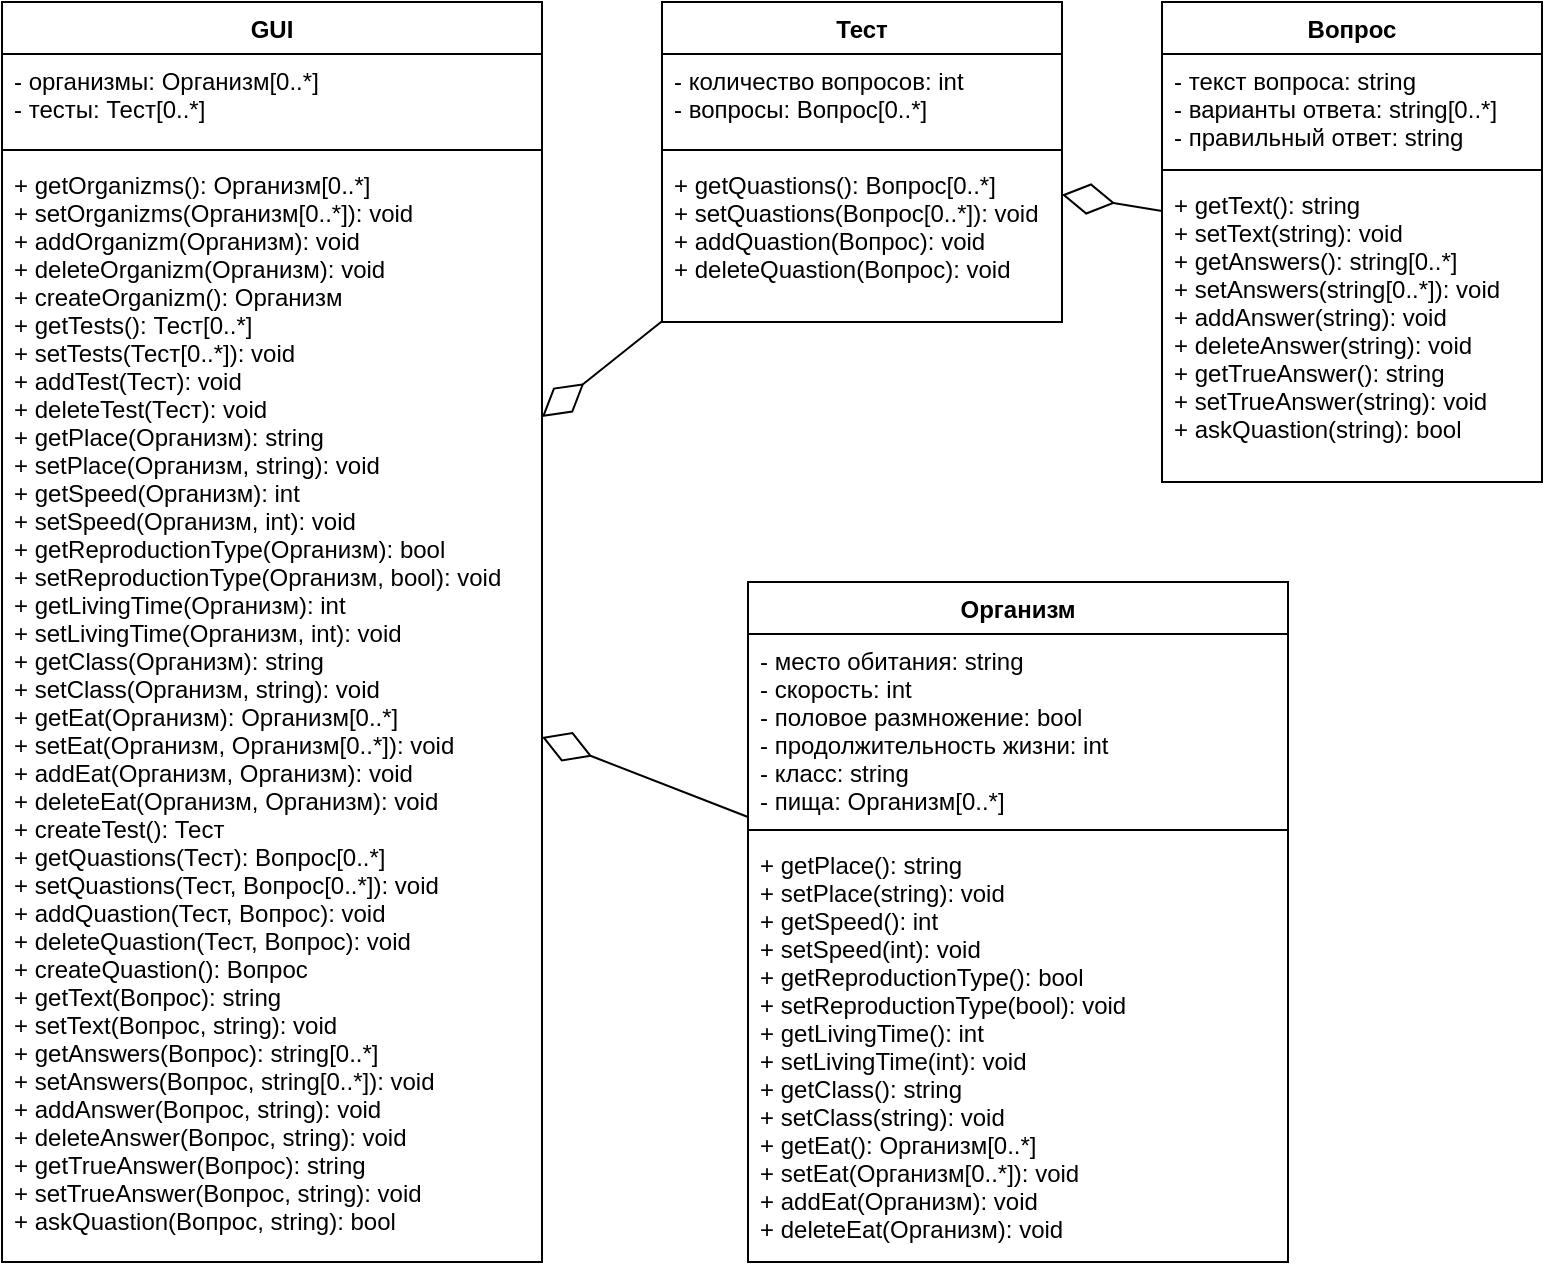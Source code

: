 <mxfile version="12.2.2" type="device" pages="1"><diagram id="Wq7GN9JAdPdPRqMJCTW3" name="Page-1"><mxGraphModel dx="854" dy="496" grid="1" gridSize="10" guides="1" tooltips="1" connect="1" arrows="1" fold="1" page="1" pageScale="1" pageWidth="827" pageHeight="1169" math="0" shadow="0"><root><mxCell id="0"/><mxCell id="1" parent="0"/><mxCell id="7-B2YhpawIQ-DdVbOOLG-5" value="Организм" style="swimlane;fontStyle=1;align=center;verticalAlign=top;childLayout=stackLayout;horizontal=1;startSize=26;horizontalStack=0;resizeParent=1;resizeParentMax=0;resizeLast=0;collapsible=1;marginBottom=0;" parent="1" vertex="1"><mxGeometry x="413" y="310" width="270" height="340" as="geometry"/></mxCell><mxCell id="7-B2YhpawIQ-DdVbOOLG-6" value="- место обитания: string&#10;- скорость: int&#10;- половое размножение: bool&#10;- продолжительность жизни: int&#10;- класс: string&#10;- пища: Организм[0..*]&#10;" style="text;strokeColor=none;fillColor=none;align=left;verticalAlign=top;spacingLeft=4;spacingRight=4;overflow=hidden;rotatable=0;points=[[0,0.5],[1,0.5]];portConstraint=eastwest;" parent="7-B2YhpawIQ-DdVbOOLG-5" vertex="1"><mxGeometry y="26" width="270" height="94" as="geometry"/></mxCell><mxCell id="7-B2YhpawIQ-DdVbOOLG-7" value="" style="line;strokeWidth=1;fillColor=none;align=left;verticalAlign=middle;spacingTop=-1;spacingLeft=3;spacingRight=3;rotatable=0;labelPosition=right;points=[];portConstraint=eastwest;" parent="7-B2YhpawIQ-DdVbOOLG-5" vertex="1"><mxGeometry y="120" width="270" height="8" as="geometry"/></mxCell><mxCell id="7-B2YhpawIQ-DdVbOOLG-8" value="+ getPlace(): string&#10;+ setPlace(string): void&#10;+ getSpeed(): int&#10;+ setSpeed(int): void&#10;+ getReproductionType(): bool&#10;+ setReproductionType(bool): void&#10;+ getLivingTime(): int&#10;+ setLivingTime(int): void&#10;+ getClass(): string&#10;+ setClass(string): void&#10;+ getEat(): Организм[0..*]&#10;+ setEat(Организм[0..*]): void&#10;+ addEat(Организм): void&#10;+ deleteEat(Организм): void" style="text;strokeColor=none;fillColor=none;align=left;verticalAlign=top;spacingLeft=4;spacingRight=4;overflow=hidden;rotatable=0;points=[[0,0.5],[1,0.5]];portConstraint=eastwest;" parent="7-B2YhpawIQ-DdVbOOLG-5" vertex="1"><mxGeometry y="128" width="270" height="212" as="geometry"/></mxCell><mxCell id="-FsxiZH_q6cT2GIHs350-1" value="Тест" style="swimlane;fontStyle=1;align=center;verticalAlign=top;childLayout=stackLayout;horizontal=1;startSize=26;horizontalStack=0;resizeParent=1;resizeParentMax=0;resizeLast=0;collapsible=1;marginBottom=0;" parent="1" vertex="1"><mxGeometry x="370" y="20" width="200" height="160" as="geometry"/></mxCell><mxCell id="-FsxiZH_q6cT2GIHs350-2" value="- количество вопросов: int&#10;- вопросы: Вопрос[0..*]" style="text;strokeColor=none;fillColor=none;align=left;verticalAlign=top;spacingLeft=4;spacingRight=4;overflow=hidden;rotatable=0;points=[[0,0.5],[1,0.5]];portConstraint=eastwest;" parent="-FsxiZH_q6cT2GIHs350-1" vertex="1"><mxGeometry y="26" width="200" height="44" as="geometry"/></mxCell><mxCell id="-FsxiZH_q6cT2GIHs350-3" value="" style="line;strokeWidth=1;fillColor=none;align=left;verticalAlign=middle;spacingTop=-1;spacingLeft=3;spacingRight=3;rotatable=0;labelPosition=right;points=[];portConstraint=eastwest;" parent="-FsxiZH_q6cT2GIHs350-1" vertex="1"><mxGeometry y="70" width="200" height="8" as="geometry"/></mxCell><mxCell id="-FsxiZH_q6cT2GIHs350-4" value="+ getQuastions(): Вопрос[0..*]&#10;+ setQuastions(Вопрос[0..*]): void&#10;+ addQuastion(Вопрос): void&#10;+ deleteQuastion(Вопрос): void" style="text;strokeColor=none;fillColor=none;align=left;verticalAlign=top;spacingLeft=4;spacingRight=4;overflow=hidden;rotatable=0;points=[[0,0.5],[1,0.5]];portConstraint=eastwest;" parent="-FsxiZH_q6cT2GIHs350-1" vertex="1"><mxGeometry y="78" width="200" height="82" as="geometry"/></mxCell><mxCell id="-FsxiZH_q6cT2GIHs350-5" value="Вопрос" style="swimlane;fontStyle=1;align=center;verticalAlign=top;childLayout=stackLayout;horizontal=1;startSize=26;horizontalStack=0;resizeParent=1;resizeParentMax=0;resizeLast=0;collapsible=1;marginBottom=0;" parent="1" vertex="1"><mxGeometry x="620" y="20" width="190" height="240" as="geometry"/></mxCell><mxCell id="-FsxiZH_q6cT2GIHs350-6" value="- текст вопроса: string&#10;- варианты ответа: string[0..*]&#10;- правильный ответ: string" style="text;strokeColor=none;fillColor=none;align=left;verticalAlign=top;spacingLeft=4;spacingRight=4;overflow=hidden;rotatable=0;points=[[0,0.5],[1,0.5]];portConstraint=eastwest;" parent="-FsxiZH_q6cT2GIHs350-5" vertex="1"><mxGeometry y="26" width="190" height="54" as="geometry"/></mxCell><mxCell id="-FsxiZH_q6cT2GIHs350-7" value="" style="line;strokeWidth=1;fillColor=none;align=left;verticalAlign=middle;spacingTop=-1;spacingLeft=3;spacingRight=3;rotatable=0;labelPosition=right;points=[];portConstraint=eastwest;" parent="-FsxiZH_q6cT2GIHs350-5" vertex="1"><mxGeometry y="80" width="190" height="8" as="geometry"/></mxCell><mxCell id="-FsxiZH_q6cT2GIHs350-8" value="+ getText(): string&#10;+ setText(string): void&#10;+ getAnswers(): string[0..*]&#10;+ setAnswers(string[0..*]): void&#10;+ addAnswer(string): void&#10;+ deleteAnswer(string): void&#10;+ getTrueAnswer(): string&#10;+ setTrueAnswer(string): void&#10;+ askQuastion(string): bool" style="text;strokeColor=none;fillColor=none;align=left;verticalAlign=top;spacingLeft=4;spacingRight=4;overflow=hidden;rotatable=0;points=[[0,0.5],[1,0.5]];portConstraint=eastwest;" parent="-FsxiZH_q6cT2GIHs350-5" vertex="1"><mxGeometry y="88" width="190" height="152" as="geometry"/></mxCell><mxCell id="-FsxiZH_q6cT2GIHs350-10" value="" style="endArrow=diamondThin;endFill=0;endSize=24;html=1;" parent="1" source="-FsxiZH_q6cT2GIHs350-5" target="-FsxiZH_q6cT2GIHs350-1" edge="1"><mxGeometry width="160" relative="1" as="geometry"><mxPoint x="70" y="520" as="sourcePoint"/><mxPoint x="230" y="520" as="targetPoint"/></mxGeometry></mxCell><mxCell id="-FsxiZH_q6cT2GIHs350-11" value="GUI" style="swimlane;fontStyle=1;align=center;verticalAlign=top;childLayout=stackLayout;horizontal=1;startSize=26;horizontalStack=0;resizeParent=1;resizeParentMax=0;resizeLast=0;collapsible=1;marginBottom=0;" parent="1" vertex="1"><mxGeometry x="40" y="20" width="270" height="630" as="geometry"/></mxCell><mxCell id="-FsxiZH_q6cT2GIHs350-12" value="- организмы: Организм[0..*]&#10;- тесты: Тест[0..*]" style="text;strokeColor=none;fillColor=none;align=left;verticalAlign=top;spacingLeft=4;spacingRight=4;overflow=hidden;rotatable=0;points=[[0,0.5],[1,0.5]];portConstraint=eastwest;" parent="-FsxiZH_q6cT2GIHs350-11" vertex="1"><mxGeometry y="26" width="270" height="44" as="geometry"/></mxCell><mxCell id="-FsxiZH_q6cT2GIHs350-13" value="" style="line;strokeWidth=1;fillColor=none;align=left;verticalAlign=middle;spacingTop=-1;spacingLeft=3;spacingRight=3;rotatable=0;labelPosition=right;points=[];portConstraint=eastwest;" parent="-FsxiZH_q6cT2GIHs350-11" vertex="1"><mxGeometry y="70" width="270" height="8" as="geometry"/></mxCell><mxCell id="-FsxiZH_q6cT2GIHs350-14" value="+ getOrganizms(): Организм[0..*]&#10;+ setOrganizms(Организм[0..*]): void&#10;+ addOrganizm(Организм): void&#10;+ deleteOrganizm(Организм): void&#10;+ createOrganizm(): Организм&#10;+ getTests(): Тест[0..*]&#10;+ setTests(Тест[0..*]): void&#10;+ addTest(Тест): void&#10;+ deleteTest(Тест): void&#10;+ getPlace(Организм): string&#10;+ setPlace(Организм, string): void&#10;+ getSpeed(Организм): int&#10;+ setSpeed(Организм, int): void&#10;+ getReproductionType(Организм): bool&#10;+ setReproductionType(Организм, bool): void&#10;+ getLivingTime(Организм): int&#10;+ setLivingTime(Организм, int): void&#10;+ getClass(Организм): string&#10;+ setClass(Организм, string): void&#10;+ getEat(Организм): Организм[0..*]&#10;+ setEat(Организм, Организм[0..*]): void&#10;+ addEat(Организм, Организм): void&#10;+ deleteEat(Организм, Организм): void&#10;+ createTest(): Тест&#10;+ getQuastions(Тест): Вопрос[0..*]&#10;+ setQuastions(Тест, Вопрос[0..*]): void&#10;+ addQuastion(Тест, Вопрос): void&#10;+ deleteQuastion(Тест, Вопрос): void&#10;+ createQuastion(): Вопрос&#10;+ getText(Вопрос): string&#10;+ setText(Вопрос, string): void&#10;+ getAnswers(Вопрос): string[0..*]&#10;+ setAnswers(Вопрос, string[0..*]): void&#10;+ addAnswer(Вопрос, string): void&#10;+ deleteAnswer(Вопрос, string): void&#10;+ getTrueAnswer(Вопрос): string&#10;+ setTrueAnswer(Вопрос, string): void&#10;+ askQuastion(Вопрос, string): bool" style="text;strokeColor=none;fillColor=none;align=left;verticalAlign=top;spacingLeft=4;spacingRight=4;overflow=hidden;rotatable=0;points=[[0,0.5],[1,0.5]];portConstraint=eastwest;" parent="-FsxiZH_q6cT2GIHs350-11" vertex="1"><mxGeometry y="78" width="270" height="552" as="geometry"/></mxCell><mxCell id="-FsxiZH_q6cT2GIHs350-15" value="" style="endArrow=diamondThin;endFill=0;endSize=24;html=1;" parent="1" source="7-B2YhpawIQ-DdVbOOLG-5" target="-FsxiZH_q6cT2GIHs350-11" edge="1"><mxGeometry width="160" relative="1" as="geometry"><mxPoint x="340" y="309" as="sourcePoint"/><mxPoint x="500" y="309" as="targetPoint"/></mxGeometry></mxCell><mxCell id="-FsxiZH_q6cT2GIHs350-16" value="" style="endArrow=diamondThin;endFill=0;endSize=24;html=1;" parent="1" source="-FsxiZH_q6cT2GIHs350-1" target="-FsxiZH_q6cT2GIHs350-11" edge="1"><mxGeometry width="160" relative="1" as="geometry"><mxPoint x="450" y="250" as="sourcePoint"/><mxPoint x="230" y="600" as="targetPoint"/></mxGeometry></mxCell></root></mxGraphModel></diagram></mxfile>